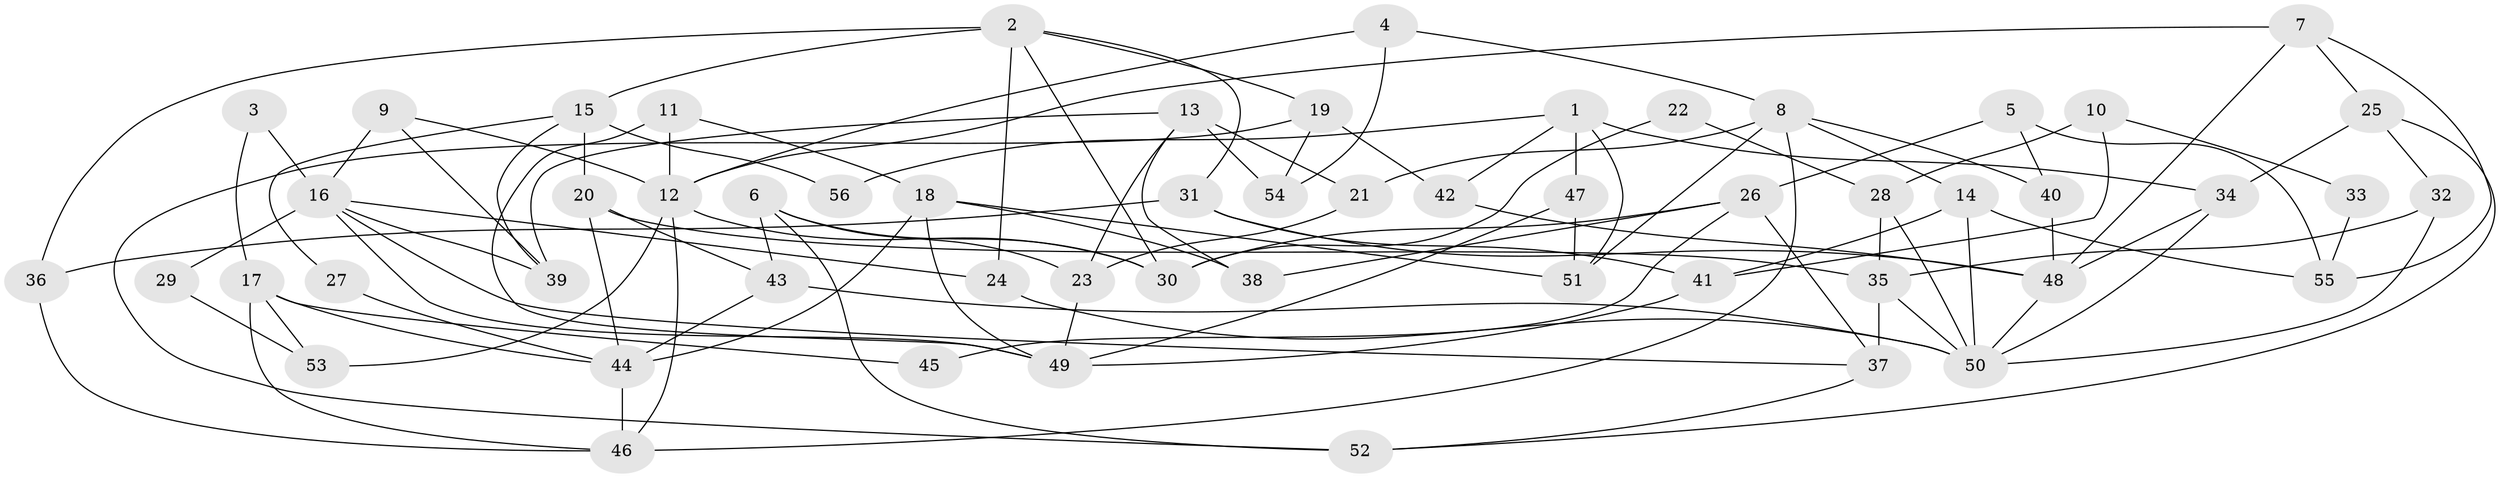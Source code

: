 // coarse degree distribution, {4: 0.12903225806451613, 7: 0.12903225806451613, 6: 0.1935483870967742, 3: 0.16129032258064516, 9: 0.06451612903225806, 5: 0.2903225806451613, 2: 0.03225806451612903}
// Generated by graph-tools (version 1.1) at 2025/52/02/27/25 19:52:01]
// undirected, 56 vertices, 112 edges
graph export_dot {
graph [start="1"]
  node [color=gray90,style=filled];
  1;
  2;
  3;
  4;
  5;
  6;
  7;
  8;
  9;
  10;
  11;
  12;
  13;
  14;
  15;
  16;
  17;
  18;
  19;
  20;
  21;
  22;
  23;
  24;
  25;
  26;
  27;
  28;
  29;
  30;
  31;
  32;
  33;
  34;
  35;
  36;
  37;
  38;
  39;
  40;
  41;
  42;
  43;
  44;
  45;
  46;
  47;
  48;
  49;
  50;
  51;
  52;
  53;
  54;
  55;
  56;
  1 -- 34;
  1 -- 51;
  1 -- 42;
  1 -- 47;
  1 -- 56;
  2 -- 19;
  2 -- 31;
  2 -- 15;
  2 -- 24;
  2 -- 30;
  2 -- 36;
  3 -- 17;
  3 -- 16;
  4 -- 8;
  4 -- 12;
  4 -- 54;
  5 -- 55;
  5 -- 26;
  5 -- 40;
  6 -- 30;
  6 -- 43;
  6 -- 23;
  6 -- 52;
  7 -- 25;
  7 -- 12;
  7 -- 48;
  7 -- 55;
  8 -- 40;
  8 -- 51;
  8 -- 14;
  8 -- 21;
  8 -- 46;
  9 -- 16;
  9 -- 39;
  9 -- 12;
  10 -- 41;
  10 -- 28;
  10 -- 33;
  11 -- 49;
  11 -- 12;
  11 -- 18;
  12 -- 30;
  12 -- 46;
  12 -- 53;
  13 -- 23;
  13 -- 39;
  13 -- 21;
  13 -- 38;
  13 -- 54;
  14 -- 50;
  14 -- 41;
  14 -- 55;
  15 -- 20;
  15 -- 27;
  15 -- 39;
  15 -- 56;
  16 -- 49;
  16 -- 37;
  16 -- 24;
  16 -- 29;
  16 -- 39;
  17 -- 46;
  17 -- 44;
  17 -- 45;
  17 -- 53;
  18 -- 49;
  18 -- 38;
  18 -- 44;
  18 -- 51;
  19 -- 42;
  19 -- 54;
  19 -- 52;
  20 -- 35;
  20 -- 44;
  20 -- 43;
  21 -- 23;
  22 -- 30;
  22 -- 28;
  23 -- 49;
  24 -- 50;
  25 -- 34;
  25 -- 52;
  25 -- 32;
  26 -- 37;
  26 -- 38;
  26 -- 30;
  26 -- 45;
  27 -- 44;
  28 -- 35;
  28 -- 50;
  29 -- 53;
  31 -- 48;
  31 -- 36;
  31 -- 41;
  32 -- 50;
  32 -- 35;
  33 -- 55;
  34 -- 48;
  34 -- 50;
  35 -- 50;
  35 -- 37;
  36 -- 46;
  37 -- 52;
  40 -- 48;
  41 -- 49;
  42 -- 48;
  43 -- 44;
  43 -- 50;
  44 -- 46;
  47 -- 49;
  47 -- 51;
  48 -- 50;
}
